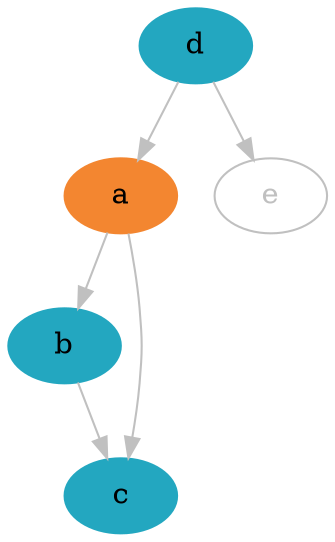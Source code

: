 digraph G {
  node [color="grey",fontcolor="grey"]
  edge [color="grey"]
	a -> b -> c;
	a -> c;
	d -> a;
	d -> e;
  a [fontcolor="black",style=filled,color="#F38630"];
  b [fontcolor="black",style=filled,color="#23A7C0"];
  c [fontcolor="black",style=filled,color="#23A7C0"];
  d [fontcolor="black",style=filled,color="#23A7C0"];
}
